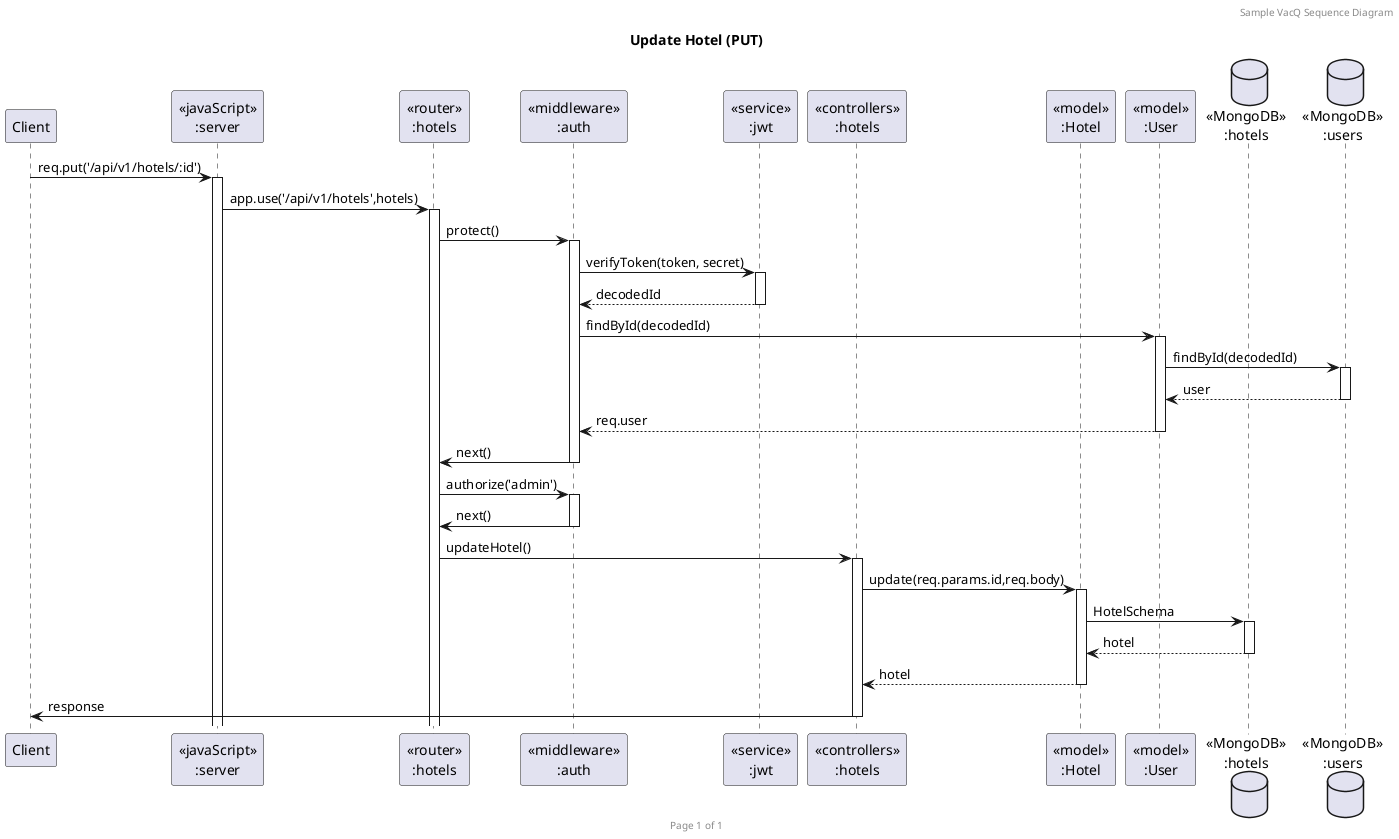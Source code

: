 @startuml Update Hotel (PUT)

header Sample VacQ Sequence Diagram
footer Page %page% of %lastpage%
title "Update Hotel (PUT)"

participant "Client" as client
participant "<<javaScript>>\n:server" as server
participant "<<router>>\n:hotels" as routerHotels
participant "<<middleware>>\n:auth" as authMiddleware
participant "<<service>>\n:jwt" as jwtService
participant "<<controllers>>\n:hotels" as controllersHotels
participant "<<model>>\n:Hotel" as modelHotel
participant "<<model>>\n:User" as modelUser
database "<<MongoDB>>\n:hotels" as HotelsDatabase
database "<<MongoDB>>\n:users" as UsersDatabase

client->server ++:req.put('/api/v1/hotels/:id')
server->routerHotels ++:app.use('/api/v1/hotels',hotels)

routerHotels -> authMiddleware ++:protect()
authMiddleware -> jwtService ++:verifyToken(token, secret)
authMiddleware <-- jwtService --: decodedId

authMiddleware -> modelUser ++: findById(decodedId)
modelUser -> UsersDatabase ++: findById(decodedId)
modelUser <-- UsersDatabase --: user
authMiddleware <-- modelUser --: req.user
authMiddleware -> routerHotels --: next()
routerHotels -> authMiddleware ++: authorize('admin')
authMiddleware -> routerHotels --: next()

routerHotels -> controllersHotels ++:updateHotel()
controllersHotels->modelHotel ++:update(req.params.id,req.body)
modelHotel ->HotelsDatabase ++: HotelSchema
HotelsDatabase --> modelHotel --: hotel
controllersHotels <-- modelHotel --:hotel
controllersHotels->client --:response

@enduml